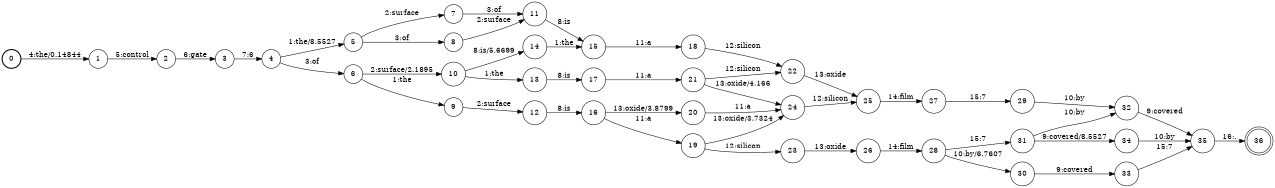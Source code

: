 digraph FST {
rankdir = LR;
size = "8.5,11";
label = "";
center = 1;
orientation = Portrait;
ranksep = "0.4";
nodesep = "0.25";
0 [label = "0", shape = circle, style = bold, fontsize = 14]
	0 -> 1 [label = "4:the/0.14844", fontsize = 14];
1 [label = "1", shape = circle, style = solid, fontsize = 14]
	1 -> 2 [label = "5:control", fontsize = 14];
2 [label = "2", shape = circle, style = solid, fontsize = 14]
	2 -> 3 [label = "6:gate", fontsize = 14];
3 [label = "3", shape = circle, style = solid, fontsize = 14]
	3 -> 4 [label = "7:6", fontsize = 14];
4 [label = "4", shape = circle, style = solid, fontsize = 14]
	4 -> 6 [label = "3:of", fontsize = 14];
	4 -> 5 [label = "1:the/8.5527", fontsize = 14];
5 [label = "5", shape = circle, style = solid, fontsize = 14]
	5 -> 7 [label = "2:surface", fontsize = 14];
	5 -> 8 [label = "3:of", fontsize = 14];
6 [label = "6", shape = circle, style = solid, fontsize = 14]
	6 -> 10 [label = "2:surface/2.1895", fontsize = 14];
	6 -> 9 [label = "1:the", fontsize = 14];
7 [label = "7", shape = circle, style = solid, fontsize = 14]
	7 -> 11 [label = "3:of", fontsize = 14];
8 [label = "8", shape = circle, style = solid, fontsize = 14]
	8 -> 11 [label = "2:surface", fontsize = 14];
9 [label = "9", shape = circle, style = solid, fontsize = 14]
	9 -> 12 [label = "2:surface", fontsize = 14];
10 [label = "10", shape = circle, style = solid, fontsize = 14]
	10 -> 13 [label = "1:the", fontsize = 14];
	10 -> 14 [label = "8:is/5.6699", fontsize = 14];
11 [label = "11", shape = circle, style = solid, fontsize = 14]
	11 -> 15 [label = "8:is", fontsize = 14];
12 [label = "12", shape = circle, style = solid, fontsize = 14]
	12 -> 16 [label = "8:is", fontsize = 14];
13 [label = "13", shape = circle, style = solid, fontsize = 14]
	13 -> 17 [label = "8:is", fontsize = 14];
14 [label = "14", shape = circle, style = solid, fontsize = 14]
	14 -> 15 [label = "1:the", fontsize = 14];
15 [label = "15", shape = circle, style = solid, fontsize = 14]
	15 -> 18 [label = "11:a", fontsize = 14];
16 [label = "16", shape = circle, style = solid, fontsize = 14]
	16 -> 19 [label = "11:a", fontsize = 14];
	16 -> 20 [label = "13:oxide/3.8799", fontsize = 14];
17 [label = "17", shape = circle, style = solid, fontsize = 14]
	17 -> 21 [label = "11:a", fontsize = 14];
18 [label = "18", shape = circle, style = solid, fontsize = 14]
	18 -> 22 [label = "12:silicon", fontsize = 14];
19 [label = "19", shape = circle, style = solid, fontsize = 14]
	19 -> 23 [label = "12:silicon", fontsize = 14];
	19 -> 24 [label = "13:oxide/3.7324", fontsize = 14];
20 [label = "20", shape = circle, style = solid, fontsize = 14]
	20 -> 24 [label = "11:a", fontsize = 14];
21 [label = "21", shape = circle, style = solid, fontsize = 14]
	21 -> 22 [label = "12:silicon", fontsize = 14];
	21 -> 24 [label = "13:oxide/4.166", fontsize = 14];
22 [label = "22", shape = circle, style = solid, fontsize = 14]
	22 -> 25 [label = "13:oxide", fontsize = 14];
23 [label = "23", shape = circle, style = solid, fontsize = 14]
	23 -> 26 [label = "13:oxide", fontsize = 14];
24 [label = "24", shape = circle, style = solid, fontsize = 14]
	24 -> 25 [label = "12:silicon", fontsize = 14];
25 [label = "25", shape = circle, style = solid, fontsize = 14]
	25 -> 27 [label = "14:film", fontsize = 14];
26 [label = "26", shape = circle, style = solid, fontsize = 14]
	26 -> 28 [label = "14:film", fontsize = 14];
27 [label = "27", shape = circle, style = solid, fontsize = 14]
	27 -> 29 [label = "15:7", fontsize = 14];
28 [label = "28", shape = circle, style = solid, fontsize = 14]
	28 -> 30 [label = "10:by/6.7607", fontsize = 14];
	28 -> 31 [label = "15:7", fontsize = 14];
29 [label = "29", shape = circle, style = solid, fontsize = 14]
	29 -> 32 [label = "10:by", fontsize = 14];
30 [label = "30", shape = circle, style = solid, fontsize = 14]
	30 -> 33 [label = "9:covered", fontsize = 14];
31 [label = "31", shape = circle, style = solid, fontsize = 14]
	31 -> 34 [label = "9:covered/8.5527", fontsize = 14];
	31 -> 32 [label = "10:by", fontsize = 14];
32 [label = "32", shape = circle, style = solid, fontsize = 14]
	32 -> 35 [label = "9:covered", fontsize = 14];
33 [label = "33", shape = circle, style = solid, fontsize = 14]
	33 -> 35 [label = "15:7", fontsize = 14];
34 [label = "34", shape = circle, style = solid, fontsize = 14]
	34 -> 35 [label = "10:by", fontsize = 14];
35 [label = "35", shape = circle, style = solid, fontsize = 14]
	35 -> 36 [label = "16:.", fontsize = 14];
36 [label = "36", shape = doublecircle, style = solid, fontsize = 14]
}
